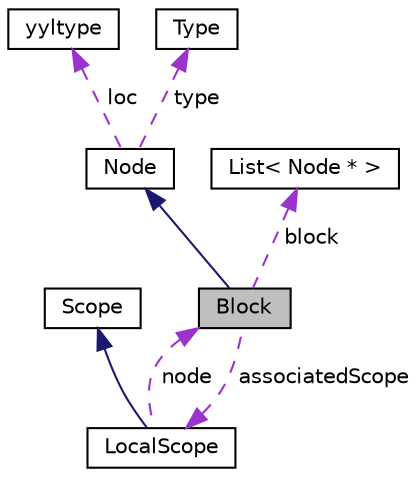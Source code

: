 digraph "Block"
{
 // LATEX_PDF_SIZE
  edge [fontname="Helvetica",fontsize="10",labelfontname="Helvetica",labelfontsize="10"];
  node [fontname="Helvetica",fontsize="10",shape=record];
  Node1 [label="Block",height=0.2,width=0.4,color="black", fillcolor="grey75", style="filled", fontcolor="black",tooltip="block node"];
  Node2 -> Node1 [dir="back",color="midnightblue",fontsize="10",style="solid",fontname="Helvetica"];
  Node2 [label="Node",height=0.2,width=0.4,color="black", fillcolor="white", style="filled",URL="$classNode.html",tooltip="basic node defination"];
  Node3 -> Node2 [dir="back",color="darkorchid3",fontsize="10",style="dashed",label=" loc" ,fontname="Helvetica"];
  Node3 [label="yyltype",height=0.2,width=0.4,color="black", fillcolor="white", style="filled",URL="$structyyltype.html",tooltip="store location information"];
  Node4 -> Node2 [dir="back",color="darkorchid3",fontsize="10",style="dashed",label=" type" ,fontname="Helvetica"];
  Node4 [label="Type",height=0.2,width=0.4,color="black", fillcolor="white", style="filled",URL="$classType.html",tooltip=" "];
  Node5 -> Node1 [dir="back",color="darkorchid3",fontsize="10",style="dashed",label=" associatedScope" ,fontname="Helvetica"];
  Node5 [label="LocalScope",height=0.2,width=0.4,color="black", fillcolor="white", style="filled",URL="$classLocalScope.html",tooltip=" "];
  Node6 -> Node5 [dir="back",color="midnightblue",fontsize="10",style="solid",fontname="Helvetica"];
  Node6 [label="Scope",height=0.2,width=0.4,color="black", fillcolor="white", style="filled",URL="$classScope.html",tooltip="scope interface"];
  Node1 -> Node5 [dir="back",color="darkorchid3",fontsize="10",style="dashed",label=" node" ,fontname="Helvetica"];
  Node7 -> Node1 [dir="back",color="darkorchid3",fontsize="10",style="dashed",label=" block" ,fontname="Helvetica"];
  Node7 [label="List\< Node * \>",height=0.2,width=0.4,color="black", fillcolor="white", style="filled",URL="$classList.html",tooltip=" "];
}
